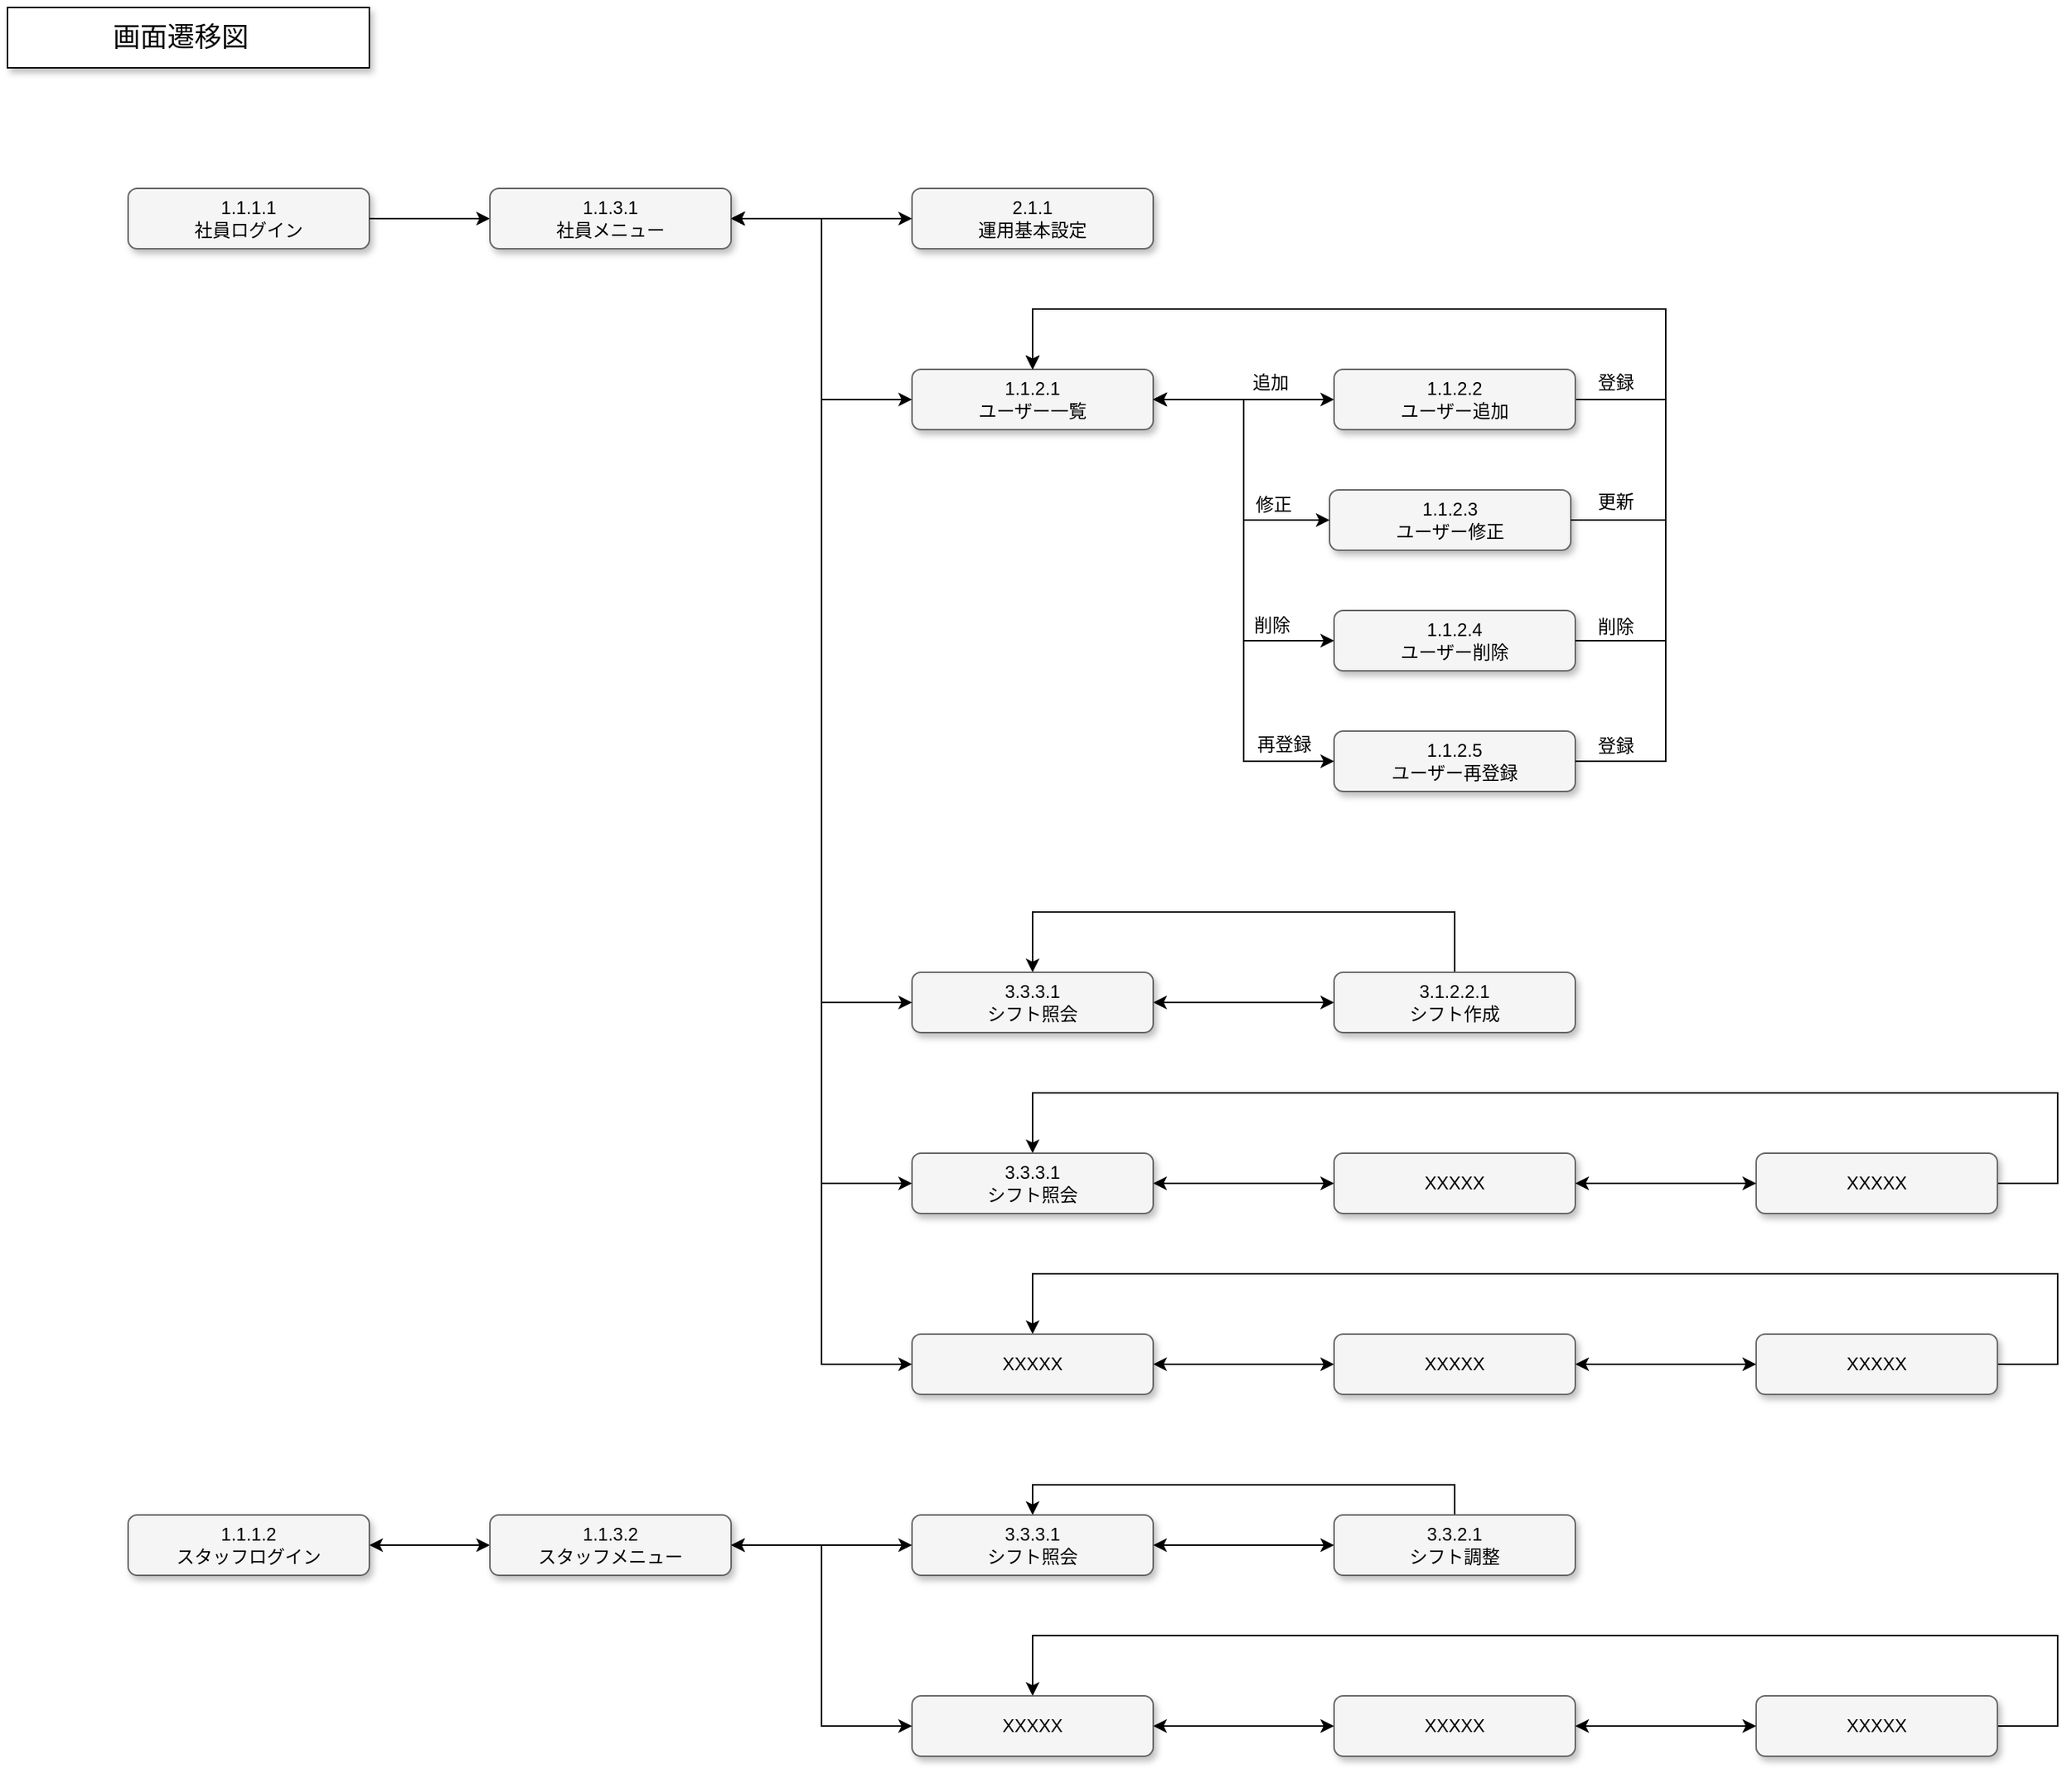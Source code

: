 <mxfile version="21.1.2" type="device">
  <diagram name="画面遷移図" id="b98fa263-6416-c6ec-5b7d-78bf54ef71d0">
    <mxGraphModel dx="1125" dy="542" grid="1" gridSize="10" guides="1" tooltips="1" connect="1" arrows="1" fold="1" page="1" pageScale="1.5" pageWidth="1169" pageHeight="827" background="none" math="0" shadow="0">
      <root>
        <mxCell id="0" style=";html=1;" />
        <mxCell id="1" style=";html=1;" parent="0" />
        <mxCell id="303ed1de8c2c98b4-72" value="1.1.1.1&lt;br style=&quot;font-size: 12px;&quot;&gt;社員ログイン" style="whiteSpace=wrap;html=1;rounded=1;shadow=1;strokeWidth=1;fontSize=12;align=center;fillColor=#f5f5f5;strokeColor=#666666;" parent="1" vertex="1">
          <mxGeometry x="80" y="120" width="160" height="40" as="geometry" />
        </mxCell>
        <mxCell id="303ed1de8c2c98b4-77" style="edgeStyle=orthogonalEdgeStyle;html=1;startSize=6;endFill=1;endSize=6;strokeWidth=1;fontSize=12;rounded=0;endArrow=classic;entryX=0;entryY=0.5;entryDx=0;entryDy=0;startArrow=classic;startFill=1;exitX=1;exitY=0.5;exitDx=0;exitDy=0;" parent="1" source="8UibyvlxIomXzBHLf29g-11" target="AiE5vnhl0Dn4OejJMzQx-6" edge="1">
          <mxGeometry relative="1" as="geometry" />
        </mxCell>
        <mxCell id="303ed1de8c2c98b4-78" style="edgeStyle=orthogonalEdgeStyle;html=1;startSize=6;endFill=1;endSize=6;strokeWidth=1;fontSize=12;rounded=0;endArrow=classic;exitX=1;exitY=0.5;exitDx=0;exitDy=0;entryX=0;entryY=0.5;entryDx=0;entryDy=0;startArrow=classic;startFill=1;" parent="1" source="AiE5vnhl0Dn4OejJMzQx-1" target="AiE5vnhl0Dn4OejJMzQx-2" edge="1">
          <mxGeometry relative="1" as="geometry" />
        </mxCell>
        <mxCell id="303ed1de8c2c98b4-79" style="edgeStyle=orthogonalEdgeStyle;html=1;startSize=6;endFill=1;endSize=6;strokeWidth=1;fontSize=12;rounded=0;endArrow=classic;exitX=0.5;exitY=0;exitDx=0;exitDy=0;entryX=0.5;entryY=0;entryDx=0;entryDy=0;" parent="1" source="AiE5vnhl0Dn4OejJMzQx-2" target="AiE5vnhl0Dn4OejJMzQx-1" edge="1">
          <mxGeometry relative="1" as="geometry">
            <Array as="points">
              <mxPoint x="960" y="980" />
              <mxPoint x="680" y="980" />
            </Array>
          </mxGeometry>
        </mxCell>
        <mxCell id="AiE5vnhl0Dn4OejJMzQx-1" value="3.3.3.1&lt;br style=&quot;border-color: var(--border-color);&quot;&gt;シフト照会" style="whiteSpace=wrap;html=1;rounded=1;shadow=1;strokeWidth=1;fontSize=12;align=center;fillColor=#f5f5f5;strokeColor=#666666;" parent="1" vertex="1">
          <mxGeometry x="600" y="1000" width="160" height="40" as="geometry" />
        </mxCell>
        <mxCell id="AiE5vnhl0Dn4OejJMzQx-2" value="3.3.2.1&lt;br style=&quot;border-color: var(--border-color);&quot;&gt;シフト調整" style="whiteSpace=wrap;html=1;rounded=1;shadow=1;strokeWidth=1;fontSize=12;align=center;fillColor=#f5f5f5;strokeColor=#666666;" parent="1" vertex="1">
          <mxGeometry x="880" y="1000" width="160" height="40" as="geometry" />
        </mxCell>
        <mxCell id="AiE5vnhl0Dn4OejJMzQx-6" value="1.1.3.2&lt;br&gt;スタッフメニュー" style="whiteSpace=wrap;html=1;rounded=1;shadow=1;strokeWidth=1;fontSize=12;align=center;fillColor=#f5f5f5;strokeColor=#666666;" parent="1" vertex="1">
          <mxGeometry x="320" y="1000" width="160" height="40" as="geometry" />
        </mxCell>
        <mxCell id="AiE5vnhl0Dn4OejJMzQx-7" style="edgeStyle=orthogonalEdgeStyle;html=1;startSize=6;endFill=1;endSize=6;strokeWidth=1;fontSize=12;rounded=0;endArrow=classic;exitX=1;exitY=0.5;exitDx=0;exitDy=0;startArrow=classic;startFill=1;entryX=0;entryY=0.5;entryDx=0;entryDy=0;" parent="1" source="AiE5vnhl0Dn4OejJMzQx-6" target="AiE5vnhl0Dn4OejJMzQx-1" edge="1">
          <mxGeometry relative="1" as="geometry">
            <mxPoint x="490" y="1030" as="sourcePoint" />
            <mxPoint x="250" y="1100" as="targetPoint" />
          </mxGeometry>
        </mxCell>
        <mxCell id="AiE5vnhl0Dn4OejJMzQx-9" style="edgeStyle=orthogonalEdgeStyle;html=1;startSize=6;endFill=1;endSize=6;strokeWidth=1;fontSize=12;rounded=0;endArrow=classic;exitX=1;exitY=0.5;exitDx=0;exitDy=0;entryX=0;entryY=0.5;entryDx=0;entryDy=0;startArrow=classic;startFill=1;" parent="1" source="AiE5vnhl0Dn4OejJMzQx-11" target="AiE5vnhl0Dn4OejJMzQx-12" edge="1">
          <mxGeometry relative="1" as="geometry" />
        </mxCell>
        <mxCell id="AiE5vnhl0Dn4OejJMzQx-10" style="edgeStyle=orthogonalEdgeStyle;html=1;startSize=6;endFill=1;endSize=6;strokeWidth=1;fontSize=12;rounded=0;endArrow=classic;exitX=1;exitY=0.5;exitDx=0;exitDy=0;entryX=0.5;entryY=0;entryDx=0;entryDy=0;" parent="1" source="AiE5vnhl0Dn4OejJMzQx-13" target="AiE5vnhl0Dn4OejJMzQx-11" edge="1">
          <mxGeometry relative="1" as="geometry">
            <Array as="points">
              <mxPoint x="1360" y="1140" />
              <mxPoint x="1360" y="1080" />
              <mxPoint x="680" y="1080" />
            </Array>
          </mxGeometry>
        </mxCell>
        <mxCell id="AiE5vnhl0Dn4OejJMzQx-11" value="XXXXX" style="whiteSpace=wrap;html=1;rounded=1;shadow=1;strokeWidth=1;fontSize=12;align=center;fillColor=#f5f5f5;strokeColor=#666666;" parent="1" vertex="1">
          <mxGeometry x="600" y="1120" width="160" height="40" as="geometry" />
        </mxCell>
        <mxCell id="AiE5vnhl0Dn4OejJMzQx-12" value="XXXXX" style="whiteSpace=wrap;html=1;rounded=1;shadow=1;strokeWidth=1;fontSize=12;align=center;fillColor=#f5f5f5;strokeColor=#666666;" parent="1" vertex="1">
          <mxGeometry x="880" y="1120" width="160" height="40" as="geometry" />
        </mxCell>
        <mxCell id="AiE5vnhl0Dn4OejJMzQx-13" value="XXXXX" style="whiteSpace=wrap;html=1;rounded=1;shadow=1;strokeWidth=1;fontSize=12;align=center;fillColor=#f5f5f5;strokeColor=#666666;" parent="1" vertex="1">
          <mxGeometry x="1160" y="1120" width="160" height="40" as="geometry" />
        </mxCell>
        <mxCell id="AiE5vnhl0Dn4OejJMzQx-14" style="edgeStyle=orthogonalEdgeStyle;html=1;startSize=6;endFill=1;endSize=6;strokeWidth=1;fontSize=12;rounded=0;endArrow=classic;entryX=0;entryY=0.5;entryDx=0;entryDy=0;startArrow=classic;startFill=1;exitX=1;exitY=0.5;exitDx=0;exitDy=0;" parent="1" source="AiE5vnhl0Dn4OejJMzQx-12" target="AiE5vnhl0Dn4OejJMzQx-13" edge="1">
          <mxGeometry relative="1" as="geometry">
            <mxPoint x="1070" y="1120" as="sourcePoint" />
            <mxPoint x="890" y="1150" as="targetPoint" />
          </mxGeometry>
        </mxCell>
        <mxCell id="AiE5vnhl0Dn4OejJMzQx-15" style="edgeStyle=orthogonalEdgeStyle;html=1;startSize=6;endFill=1;endSize=6;strokeWidth=1;fontSize=12;rounded=0;endArrow=classic;exitX=1;exitY=0.5;exitDx=0;exitDy=0;startArrow=classic;startFill=1;entryX=0;entryY=0.5;entryDx=0;entryDy=0;" parent="1" source="AiE5vnhl0Dn4OejJMzQx-6" target="AiE5vnhl0Dn4OejJMzQx-11" edge="1">
          <mxGeometry relative="1" as="geometry">
            <mxPoint x="480" y="1140" as="sourcePoint" />
            <mxPoint x="250" y="1220" as="targetPoint" />
          </mxGeometry>
        </mxCell>
        <mxCell id="AiE5vnhl0Dn4OejJMzQx-70" style="edgeStyle=orthogonalEdgeStyle;html=1;startSize=6;endFill=1;endSize=6;strokeWidth=1;fontSize=12;rounded=0;endArrow=classic;entryX=0;entryY=0.5;entryDx=0;entryDy=0;exitX=1;exitY=0.5;exitDx=0;exitDy=0;" parent="1" source="303ed1de8c2c98b4-72" target="AiE5vnhl0Dn4OejJMzQx-92" edge="1">
          <mxGeometry relative="1" as="geometry">
            <mxPoint x="250" y="150" as="sourcePoint" />
            <mxPoint x="320" y="860" as="targetPoint" />
          </mxGeometry>
        </mxCell>
        <mxCell id="AiE5vnhl0Dn4OejJMzQx-71" style="edgeStyle=orthogonalEdgeStyle;html=1;startSize=6;endFill=1;endSize=6;strokeWidth=1;fontSize=12;rounded=0;endArrow=classic;exitX=1;exitY=0.5;exitDx=0;exitDy=0;entryX=0;entryY=0.5;entryDx=0;entryDy=0;startArrow=classic;startFill=1;" parent="1" source="AiE5vnhl0Dn4OejJMzQx-73" target="AiE5vnhl0Dn4OejJMzQx-74" edge="1">
          <mxGeometry relative="1" as="geometry" />
        </mxCell>
        <mxCell id="AiE5vnhl0Dn4OejJMzQx-72" style="edgeStyle=orthogonalEdgeStyle;html=1;startSize=6;endFill=1;endSize=6;strokeWidth=1;fontSize=12;rounded=0;endArrow=classic;exitX=0.5;exitY=0;exitDx=0;exitDy=0;entryX=0.5;entryY=0;entryDx=0;entryDy=0;" parent="1" source="AiE5vnhl0Dn4OejJMzQx-74" target="AiE5vnhl0Dn4OejJMzQx-73" edge="1">
          <mxGeometry relative="1" as="geometry">
            <Array as="points">
              <mxPoint x="960" y="600" />
              <mxPoint x="680" y="600" />
            </Array>
            <mxPoint x="1320" y="660" as="sourcePoint" />
          </mxGeometry>
        </mxCell>
        <mxCell id="AiE5vnhl0Dn4OejJMzQx-73" value="3.3.3.1&lt;br style=&quot;border-color: var(--border-color);&quot;&gt;シフト照会" style="whiteSpace=wrap;html=1;rounded=1;shadow=1;strokeWidth=1;fontSize=12;align=center;fillColor=#f5f5f5;strokeColor=#666666;" parent="1" vertex="1">
          <mxGeometry x="600" y="640" width="160" height="40" as="geometry" />
        </mxCell>
        <mxCell id="AiE5vnhl0Dn4OejJMzQx-74" value="3.1.2.2.1&lt;br style=&quot;border-color: var(--border-color);&quot;&gt;シフト作成" style="whiteSpace=wrap;html=1;rounded=1;shadow=1;strokeWidth=1;fontSize=12;align=center;fillColor=#f5f5f5;strokeColor=#666666;" parent="1" vertex="1">
          <mxGeometry x="880" y="640" width="160" height="40" as="geometry" />
        </mxCell>
        <mxCell id="AiE5vnhl0Dn4OejJMzQx-77" style="edgeStyle=orthogonalEdgeStyle;html=1;startSize=6;endFill=1;endSize=6;strokeWidth=1;fontSize=12;rounded=0;endArrow=classic;exitX=1;exitY=0.5;exitDx=0;exitDy=0;startArrow=classic;startFill=1;entryX=0;entryY=0.5;entryDx=0;entryDy=0;" parent="1" source="AiE5vnhl0Dn4OejJMzQx-92" target="AiE5vnhl0Dn4OejJMzQx-73" edge="1">
          <mxGeometry relative="1" as="geometry">
            <mxPoint x="480" y="380" as="sourcePoint" />
            <mxPoint x="260" y="460" as="targetPoint" />
          </mxGeometry>
        </mxCell>
        <mxCell id="AiE5vnhl0Dn4OejJMzQx-78" style="edgeStyle=orthogonalEdgeStyle;html=1;startSize=6;endFill=1;endSize=6;strokeWidth=1;fontSize=12;rounded=0;endArrow=classic;exitX=1;exitY=0.5;exitDx=0;exitDy=0;entryX=0;entryY=0.5;entryDx=0;entryDy=0;startArrow=classic;startFill=1;" parent="1" source="AiE5vnhl0Dn4OejJMzQx-80" target="AiE5vnhl0Dn4OejJMzQx-81" edge="1">
          <mxGeometry relative="1" as="geometry" />
        </mxCell>
        <mxCell id="AiE5vnhl0Dn4OejJMzQx-79" style="edgeStyle=orthogonalEdgeStyle;html=1;startSize=6;endFill=1;endSize=6;strokeWidth=1;fontSize=12;rounded=0;endArrow=classic;exitX=1;exitY=0.5;exitDx=0;exitDy=0;entryX=0.5;entryY=0;entryDx=0;entryDy=0;" parent="1" source="AiE5vnhl0Dn4OejJMzQx-82" target="AiE5vnhl0Dn4OejJMzQx-80" edge="1">
          <mxGeometry relative="1" as="geometry">
            <Array as="points">
              <mxPoint x="1360" y="780" />
              <mxPoint x="1360" y="720" />
              <mxPoint x="680" y="720" />
            </Array>
          </mxGeometry>
        </mxCell>
        <mxCell id="AiE5vnhl0Dn4OejJMzQx-80" value="3.3.3.1&lt;br style=&quot;border-color: var(--border-color);&quot;&gt;シフト照会" style="whiteSpace=wrap;html=1;rounded=1;shadow=1;strokeWidth=1;fontSize=12;align=center;fillColor=#f5f5f5;strokeColor=#666666;" parent="1" vertex="1">
          <mxGeometry x="600" y="760" width="160" height="40" as="geometry" />
        </mxCell>
        <mxCell id="AiE5vnhl0Dn4OejJMzQx-81" value="XXXXX" style="whiteSpace=wrap;html=1;rounded=1;shadow=1;strokeWidth=1;fontSize=12;align=center;fillColor=#f5f5f5;strokeColor=#666666;" parent="1" vertex="1">
          <mxGeometry x="880" y="760" width="160" height="40" as="geometry" />
        </mxCell>
        <mxCell id="AiE5vnhl0Dn4OejJMzQx-82" value="XXXXX" style="whiteSpace=wrap;html=1;rounded=1;shadow=1;strokeWidth=1;fontSize=12;align=center;fillColor=#f5f5f5;strokeColor=#666666;" parent="1" vertex="1">
          <mxGeometry x="1160" y="760" width="160" height="40" as="geometry" />
        </mxCell>
        <mxCell id="AiE5vnhl0Dn4OejJMzQx-83" style="edgeStyle=orthogonalEdgeStyle;html=1;startSize=6;endFill=1;endSize=6;strokeWidth=1;fontSize=12;rounded=0;endArrow=classic;entryX=0;entryY=0.5;entryDx=0;entryDy=0;startArrow=classic;startFill=1;exitX=1;exitY=0.5;exitDx=0;exitDy=0;" parent="1" source="AiE5vnhl0Dn4OejJMzQx-81" target="AiE5vnhl0Dn4OejJMzQx-82" edge="1">
          <mxGeometry relative="1" as="geometry">
            <mxPoint x="1070" y="760" as="sourcePoint" />
            <mxPoint x="890" y="790" as="targetPoint" />
          </mxGeometry>
        </mxCell>
        <mxCell id="AiE5vnhl0Dn4OejJMzQx-84" style="edgeStyle=orthogonalEdgeStyle;html=1;startSize=6;endFill=1;endSize=6;strokeWidth=1;fontSize=12;rounded=0;endArrow=classic;startArrow=classic;startFill=1;entryX=0;entryY=0.5;entryDx=0;entryDy=0;exitX=1;exitY=0.5;exitDx=0;exitDy=0;" parent="1" source="AiE5vnhl0Dn4OejJMzQx-92" target="AiE5vnhl0Dn4OejJMzQx-80" edge="1">
          <mxGeometry relative="1" as="geometry">
            <mxPoint x="480" y="380" as="sourcePoint" />
            <mxPoint x="260" y="580" as="targetPoint" />
          </mxGeometry>
        </mxCell>
        <mxCell id="AiE5vnhl0Dn4OejJMzQx-85" style="edgeStyle=orthogonalEdgeStyle;html=1;startSize=6;endFill=1;endSize=6;strokeWidth=1;fontSize=12;rounded=0;endArrow=classic;exitX=1;exitY=0.5;exitDx=0;exitDy=0;entryX=0;entryY=0.5;entryDx=0;entryDy=0;startArrow=classic;startFill=1;" parent="1" source="AiE5vnhl0Dn4OejJMzQx-87" target="AiE5vnhl0Dn4OejJMzQx-88" edge="1">
          <mxGeometry relative="1" as="geometry" />
        </mxCell>
        <mxCell id="AiE5vnhl0Dn4OejJMzQx-86" style="edgeStyle=orthogonalEdgeStyle;html=1;startSize=6;endFill=1;endSize=6;strokeWidth=1;fontSize=12;rounded=0;endArrow=classic;exitX=1;exitY=0.5;exitDx=0;exitDy=0;entryX=0.5;entryY=0;entryDx=0;entryDy=0;" parent="1" source="AiE5vnhl0Dn4OejJMzQx-89" target="AiE5vnhl0Dn4OejJMzQx-87" edge="1">
          <mxGeometry relative="1" as="geometry">
            <Array as="points">
              <mxPoint x="1360" y="900" />
              <mxPoint x="1360" y="840" />
              <mxPoint x="680" y="840" />
            </Array>
          </mxGeometry>
        </mxCell>
        <mxCell id="AiE5vnhl0Dn4OejJMzQx-87" value="XXXXX" style="whiteSpace=wrap;html=1;rounded=1;shadow=1;strokeWidth=1;fontSize=12;align=center;fillColor=#f5f5f5;strokeColor=#666666;" parent="1" vertex="1">
          <mxGeometry x="600" y="880" width="160" height="40" as="geometry" />
        </mxCell>
        <mxCell id="AiE5vnhl0Dn4OejJMzQx-88" value="XXXXX" style="whiteSpace=wrap;html=1;rounded=1;shadow=1;strokeWidth=1;fontSize=12;align=center;fillColor=#f5f5f5;strokeColor=#666666;" parent="1" vertex="1">
          <mxGeometry x="880" y="880" width="160" height="40" as="geometry" />
        </mxCell>
        <mxCell id="AiE5vnhl0Dn4OejJMzQx-89" value="XXXXX" style="whiteSpace=wrap;html=1;rounded=1;shadow=1;strokeWidth=1;fontSize=12;align=center;fillColor=#f5f5f5;strokeColor=#666666;" parent="1" vertex="1">
          <mxGeometry x="1160" y="880" width="160" height="40" as="geometry" />
        </mxCell>
        <mxCell id="AiE5vnhl0Dn4OejJMzQx-90" style="edgeStyle=orthogonalEdgeStyle;html=1;startSize=6;endFill=1;endSize=6;strokeWidth=1;fontSize=12;rounded=0;endArrow=classic;entryX=0;entryY=0.5;entryDx=0;entryDy=0;startArrow=classic;startFill=1;exitX=1;exitY=0.5;exitDx=0;exitDy=0;" parent="1" source="AiE5vnhl0Dn4OejJMzQx-88" target="AiE5vnhl0Dn4OejJMzQx-89" edge="1">
          <mxGeometry relative="1" as="geometry">
            <mxPoint x="1070" y="880" as="sourcePoint" />
            <mxPoint x="890" y="910" as="targetPoint" />
          </mxGeometry>
        </mxCell>
        <mxCell id="AiE5vnhl0Dn4OejJMzQx-91" style="edgeStyle=orthogonalEdgeStyle;html=1;startSize=6;endFill=1;endSize=6;strokeWidth=1;fontSize=12;rounded=0;endArrow=classic;startArrow=classic;startFill=1;entryX=0;entryY=0.5;entryDx=0;entryDy=0;exitX=1;exitY=0.5;exitDx=0;exitDy=0;" parent="1" source="AiE5vnhl0Dn4OejJMzQx-92" target="AiE5vnhl0Dn4OejJMzQx-87" edge="1">
          <mxGeometry relative="1" as="geometry">
            <mxPoint x="480" y="380" as="sourcePoint" />
            <mxPoint x="580" y="510" as="targetPoint" />
          </mxGeometry>
        </mxCell>
        <mxCell id="AiE5vnhl0Dn4OejJMzQx-92" value="1.1.3.1&lt;br&gt;社員メニュー" style="whiteSpace=wrap;html=1;rounded=1;shadow=1;strokeWidth=1;fontSize=12;align=center;fillColor=#f5f5f5;strokeColor=#666666;" parent="1" vertex="1">
          <mxGeometry x="320" y="120" width="160" height="40" as="geometry" />
        </mxCell>
        <mxCell id="AiE5vnhl0Dn4OejJMzQx-95" value="2.1.1&lt;br style=&quot;font-size: 12px;&quot;&gt;運用基本設定" style="whiteSpace=wrap;html=1;rounded=1;shadow=1;strokeWidth=1;fontSize=12;align=center;fillColor=#f5f5f5;strokeColor=#666666;" parent="1" vertex="1">
          <mxGeometry x="600" y="120" width="160" height="40" as="geometry" />
        </mxCell>
        <mxCell id="AiE5vnhl0Dn4OejJMzQx-99" style="edgeStyle=orthogonalEdgeStyle;html=1;startSize=6;endFill=1;endSize=6;strokeWidth=1;fontSize=12;rounded=0;endArrow=classic;exitX=1;exitY=0.5;exitDx=0;exitDy=0;startArrow=classic;startFill=1;entryX=0;entryY=0.5;entryDx=0;entryDy=0;" parent="1" source="AiE5vnhl0Dn4OejJMzQx-92" target="AiE5vnhl0Dn4OejJMzQx-95" edge="1">
          <mxGeometry relative="1" as="geometry">
            <mxPoint x="490" y="140" as="sourcePoint" />
            <mxPoint x="260" y="220" as="targetPoint" />
          </mxGeometry>
        </mxCell>
        <mxCell id="8UibyvlxIomXzBHLf29g-1" value="" style="rounded=0;whiteSpace=wrap;html=1;shadow=1;movable=0;resizable=0;rotatable=0;deletable=0;editable=0;locked=1;connectable=0;" parent="1" vertex="1">
          <mxGeometry width="240" height="40" as="geometry" />
        </mxCell>
        <mxCell id="8UibyvlxIomXzBHLf29g-2" value="画面遷移図" style="text;html=1;strokeColor=none;fillColor=none;align=center;verticalAlign=middle;whiteSpace=wrap;rounded=0;fontSize=18;" parent="1" vertex="1">
          <mxGeometry y="5" width="230" height="30" as="geometry" />
        </mxCell>
        <mxCell id="8UibyvlxIomXzBHLf29g-4" style="edgeStyle=orthogonalEdgeStyle;html=1;startSize=6;endFill=1;endSize=6;strokeWidth=1;fontSize=12;rounded=0;endArrow=classic;exitX=1;exitY=0.5;exitDx=0;exitDy=0;entryX=0;entryY=0.5;entryDx=0;entryDy=0;startArrow=classic;startFill=1;" parent="1" source="8UibyvlxIomXzBHLf29g-6" target="8UibyvlxIomXzBHLf29g-7" edge="1">
          <mxGeometry relative="1" as="geometry" />
        </mxCell>
        <mxCell id="8UibyvlxIomXzBHLf29g-5" style="edgeStyle=orthogonalEdgeStyle;html=1;startSize=6;endFill=1;endSize=6;strokeWidth=1;fontSize=12;rounded=0;endArrow=classic;exitX=1;exitY=0.5;exitDx=0;exitDy=0;entryX=0.5;entryY=0;entryDx=0;entryDy=0;" parent="1" source="8UibyvlxIomXzBHLf29g-7" target="8UibyvlxIomXzBHLf29g-6" edge="1">
          <mxGeometry relative="1" as="geometry">
            <Array as="points">
              <mxPoint x="1100" y="260" />
              <mxPoint x="1100" y="200" />
              <mxPoint x="680" y="200" />
            </Array>
            <mxPoint x="1320" y="260" as="sourcePoint" />
          </mxGeometry>
        </mxCell>
        <mxCell id="8UibyvlxIomXzBHLf29g-6" value="1.1.2.1&lt;br style=&quot;border-color: var(--border-color);&quot;&gt;ユーザー一覧" style="whiteSpace=wrap;html=1;rounded=1;shadow=1;strokeWidth=1;fontSize=12;align=center;fillColor=#f5f5f5;strokeColor=#666666;" parent="1" vertex="1">
          <mxGeometry x="600" y="240" width="160" height="40" as="geometry" />
        </mxCell>
        <mxCell id="8UibyvlxIomXzBHLf29g-7" value="1.1.2.2&lt;br style=&quot;border-color: var(--border-color);&quot;&gt;ユーザー追加" style="whiteSpace=wrap;html=1;rounded=1;shadow=1;strokeWidth=1;fontSize=12;align=center;fillColor=#f5f5f5;strokeColor=#666666;" parent="1" vertex="1">
          <mxGeometry x="880" y="240" width="160" height="40" as="geometry" />
        </mxCell>
        <mxCell id="8UibyvlxIomXzBHLf29g-10" style="edgeStyle=orthogonalEdgeStyle;html=1;startSize=6;endFill=1;endSize=6;strokeWidth=1;fontSize=12;rounded=0;endArrow=classic;startArrow=classic;startFill=1;entryX=0;entryY=0.5;entryDx=0;entryDy=0;exitX=1;exitY=0.5;exitDx=0;exitDy=0;" parent="1" source="AiE5vnhl0Dn4OejJMzQx-92" target="8UibyvlxIomXzBHLf29g-6" edge="1">
          <mxGeometry relative="1" as="geometry">
            <mxPoint x="440" y="200" as="sourcePoint" />
            <mxPoint x="560" y="320" as="targetPoint" />
          </mxGeometry>
        </mxCell>
        <mxCell id="8UibyvlxIomXzBHLf29g-11" value="1.1.1.2&lt;br&gt;スタッフログイン" style="whiteSpace=wrap;html=1;rounded=1;shadow=1;strokeWidth=1;fontSize=12;align=center;fillColor=#f5f5f5;strokeColor=#666666;" parent="1" vertex="1">
          <mxGeometry x="80" y="1000" width="160" height="40" as="geometry" />
        </mxCell>
        <mxCell id="AX4-GTFjHrD3QdS9vl63-1" value="1.1.2.3&lt;br style=&quot;border-color: var(--border-color);&quot;&gt;ユーザー修正" style="whiteSpace=wrap;html=1;rounded=1;shadow=1;strokeWidth=1;fontSize=12;align=center;fillColor=#f5f5f5;strokeColor=#666666;" parent="1" vertex="1">
          <mxGeometry x="877" y="320" width="160" height="40" as="geometry" />
        </mxCell>
        <mxCell id="AX4-GTFjHrD3QdS9vl63-2" value="1.1.2.4&lt;br style=&quot;border-color: var(--border-color);&quot;&gt;ユーザー削除" style="whiteSpace=wrap;html=1;rounded=1;shadow=1;strokeWidth=1;fontSize=12;align=center;fillColor=#f5f5f5;strokeColor=#666666;" parent="1" vertex="1">
          <mxGeometry x="880" y="400" width="160" height="40" as="geometry" />
        </mxCell>
        <mxCell id="AX4-GTFjHrD3QdS9vl63-3" value="1.1.2.5&lt;br style=&quot;border-color: var(--border-color);&quot;&gt;ユーザー再登録" style="whiteSpace=wrap;html=1;rounded=1;shadow=1;strokeWidth=1;fontSize=12;align=center;fillColor=#f5f5f5;strokeColor=#666666;" parent="1" vertex="1">
          <mxGeometry x="880" y="480" width="160" height="40" as="geometry" />
        </mxCell>
        <mxCell id="AX4-GTFjHrD3QdS9vl63-4" style="edgeStyle=orthogonalEdgeStyle;html=1;startSize=6;endFill=1;endSize=6;strokeWidth=1;fontSize=12;rounded=0;endArrow=classic;exitX=1;exitY=0.5;exitDx=0;exitDy=0;entryX=0;entryY=0.5;entryDx=0;entryDy=0;startArrow=classic;startFill=1;" parent="1" source="8UibyvlxIomXzBHLf29g-6" target="AX4-GTFjHrD3QdS9vl63-1" edge="1">
          <mxGeometry relative="1" as="geometry">
            <mxPoint x="770" y="270" as="sourcePoint" />
            <mxPoint x="890" y="270" as="targetPoint" />
            <Array as="points">
              <mxPoint x="820" y="260" />
              <mxPoint x="820" y="340" />
            </Array>
          </mxGeometry>
        </mxCell>
        <mxCell id="AX4-GTFjHrD3QdS9vl63-5" style="edgeStyle=orthogonalEdgeStyle;html=1;startSize=6;endFill=1;endSize=6;strokeWidth=1;fontSize=12;rounded=0;endArrow=classic;entryX=0;entryY=0.5;entryDx=0;entryDy=0;startArrow=classic;startFill=1;" parent="1" target="AX4-GTFjHrD3QdS9vl63-2" edge="1">
          <mxGeometry relative="1" as="geometry">
            <mxPoint x="760" y="260" as="sourcePoint" />
            <mxPoint x="887" y="350" as="targetPoint" />
            <Array as="points">
              <mxPoint x="820" y="260" />
              <mxPoint x="820" y="420" />
            </Array>
          </mxGeometry>
        </mxCell>
        <mxCell id="AX4-GTFjHrD3QdS9vl63-6" style="edgeStyle=orthogonalEdgeStyle;html=1;startSize=6;endFill=1;endSize=6;strokeWidth=1;fontSize=12;rounded=0;endArrow=classic;entryX=0;entryY=0.5;entryDx=0;entryDy=0;startArrow=classic;startFill=1;exitX=1;exitY=0.5;exitDx=0;exitDy=0;" parent="1" source="8UibyvlxIomXzBHLf29g-6" target="AX4-GTFjHrD3QdS9vl63-3" edge="1">
          <mxGeometry relative="1" as="geometry">
            <mxPoint x="780" y="240" as="sourcePoint" />
            <mxPoint x="890" y="430" as="targetPoint" />
            <Array as="points">
              <mxPoint x="820" y="260" />
              <mxPoint x="820" y="500" />
            </Array>
          </mxGeometry>
        </mxCell>
        <mxCell id="E8NbQwedn_nGEbWwOeL6-1" value="追加" style="text;html=1;strokeColor=none;fillColor=none;align=center;verticalAlign=middle;whiteSpace=wrap;rounded=0;" parent="1" vertex="1">
          <mxGeometry x="823" y="244" width="30" height="10" as="geometry" />
        </mxCell>
        <mxCell id="E8NbQwedn_nGEbWwOeL6-2" value="修正" style="text;html=1;strokeColor=none;fillColor=none;align=center;verticalAlign=middle;whiteSpace=wrap;rounded=0;" parent="1" vertex="1">
          <mxGeometry x="825" y="325" width="30" height="10" as="geometry" />
        </mxCell>
        <mxCell id="E8NbQwedn_nGEbWwOeL6-3" value="削除" style="text;html=1;strokeColor=none;fillColor=none;align=center;verticalAlign=middle;whiteSpace=wrap;rounded=0;" parent="1" vertex="1">
          <mxGeometry x="824" y="405" width="30" height="10" as="geometry" />
        </mxCell>
        <mxCell id="E8NbQwedn_nGEbWwOeL6-4" value="再登録" style="text;html=1;strokeColor=none;fillColor=none;align=center;verticalAlign=middle;whiteSpace=wrap;rounded=0;" parent="1" vertex="1">
          <mxGeometry x="824" y="484" width="46" height="10" as="geometry" />
        </mxCell>
        <mxCell id="E8NbQwedn_nGEbWwOeL6-7" value="登録" style="text;html=1;strokeColor=none;fillColor=none;align=center;verticalAlign=middle;whiteSpace=wrap;rounded=0;" parent="1" vertex="1">
          <mxGeometry x="1052" y="244" width="30" height="10" as="geometry" />
        </mxCell>
        <mxCell id="E8NbQwedn_nGEbWwOeL6-10" style="edgeStyle=orthogonalEdgeStyle;html=1;startSize=6;endFill=1;endSize=6;strokeWidth=1;fontSize=12;rounded=0;endArrow=classic;exitX=1;exitY=0.5;exitDx=0;exitDy=0;entryX=0.5;entryY=0;entryDx=0;entryDy=0;" parent="1" source="AX4-GTFjHrD3QdS9vl63-1" target="8UibyvlxIomXzBHLf29g-6" edge="1">
          <mxGeometry relative="1" as="geometry">
            <Array as="points">
              <mxPoint x="1100" y="340" />
              <mxPoint x="1100" y="200" />
              <mxPoint x="680" y="200" />
            </Array>
            <mxPoint x="1050" y="270" as="sourcePoint" />
            <mxPoint x="690" y="250" as="targetPoint" />
          </mxGeometry>
        </mxCell>
        <mxCell id="E8NbQwedn_nGEbWwOeL6-11" style="edgeStyle=orthogonalEdgeStyle;html=1;startSize=6;endFill=1;endSize=6;strokeWidth=1;fontSize=12;rounded=0;endArrow=classic;exitX=1;exitY=0.5;exitDx=0;exitDy=0;entryX=0.5;entryY=0;entryDx=0;entryDy=0;" parent="1" source="AX4-GTFjHrD3QdS9vl63-2" target="8UibyvlxIomXzBHLf29g-6" edge="1">
          <mxGeometry relative="1" as="geometry">
            <Array as="points">
              <mxPoint x="1100" y="420" />
              <mxPoint x="1100" y="200" />
              <mxPoint x="680" y="200" />
            </Array>
            <mxPoint x="1047" y="350" as="sourcePoint" />
            <mxPoint x="700" y="260" as="targetPoint" />
          </mxGeometry>
        </mxCell>
        <mxCell id="E8NbQwedn_nGEbWwOeL6-12" style="edgeStyle=orthogonalEdgeStyle;html=1;startSize=6;endFill=1;endSize=6;strokeWidth=1;fontSize=12;rounded=0;endArrow=classic;entryX=0.5;entryY=0;entryDx=0;entryDy=0;exitX=1;exitY=0.5;exitDx=0;exitDy=0;" parent="1" source="AX4-GTFjHrD3QdS9vl63-3" target="8UibyvlxIomXzBHLf29g-6" edge="1">
          <mxGeometry relative="1" as="geometry">
            <Array as="points">
              <mxPoint x="1100" y="500" />
              <mxPoint x="1100" y="200" />
              <mxPoint x="680" y="200" />
            </Array>
            <mxPoint x="1050" y="470" as="sourcePoint" />
            <mxPoint x="710" y="270" as="targetPoint" />
          </mxGeometry>
        </mxCell>
        <mxCell id="E8NbQwedn_nGEbWwOeL6-13" value="更新" style="text;html=1;strokeColor=none;fillColor=none;align=center;verticalAlign=middle;whiteSpace=wrap;rounded=0;" parent="1" vertex="1">
          <mxGeometry x="1052" y="323" width="30" height="10" as="geometry" />
        </mxCell>
        <mxCell id="E8NbQwedn_nGEbWwOeL6-17" value="削除" style="text;html=1;strokeColor=none;fillColor=none;align=center;verticalAlign=middle;whiteSpace=wrap;rounded=0;" parent="1" vertex="1">
          <mxGeometry x="1052" y="406" width="30" height="10" as="geometry" />
        </mxCell>
        <mxCell id="E8NbQwedn_nGEbWwOeL6-18" value="登録" style="text;html=1;strokeColor=none;fillColor=none;align=center;verticalAlign=middle;whiteSpace=wrap;rounded=0;" parent="1" vertex="1">
          <mxGeometry x="1052" y="485" width="30" height="10" as="geometry" />
        </mxCell>
      </root>
    </mxGraphModel>
  </diagram>
</mxfile>
